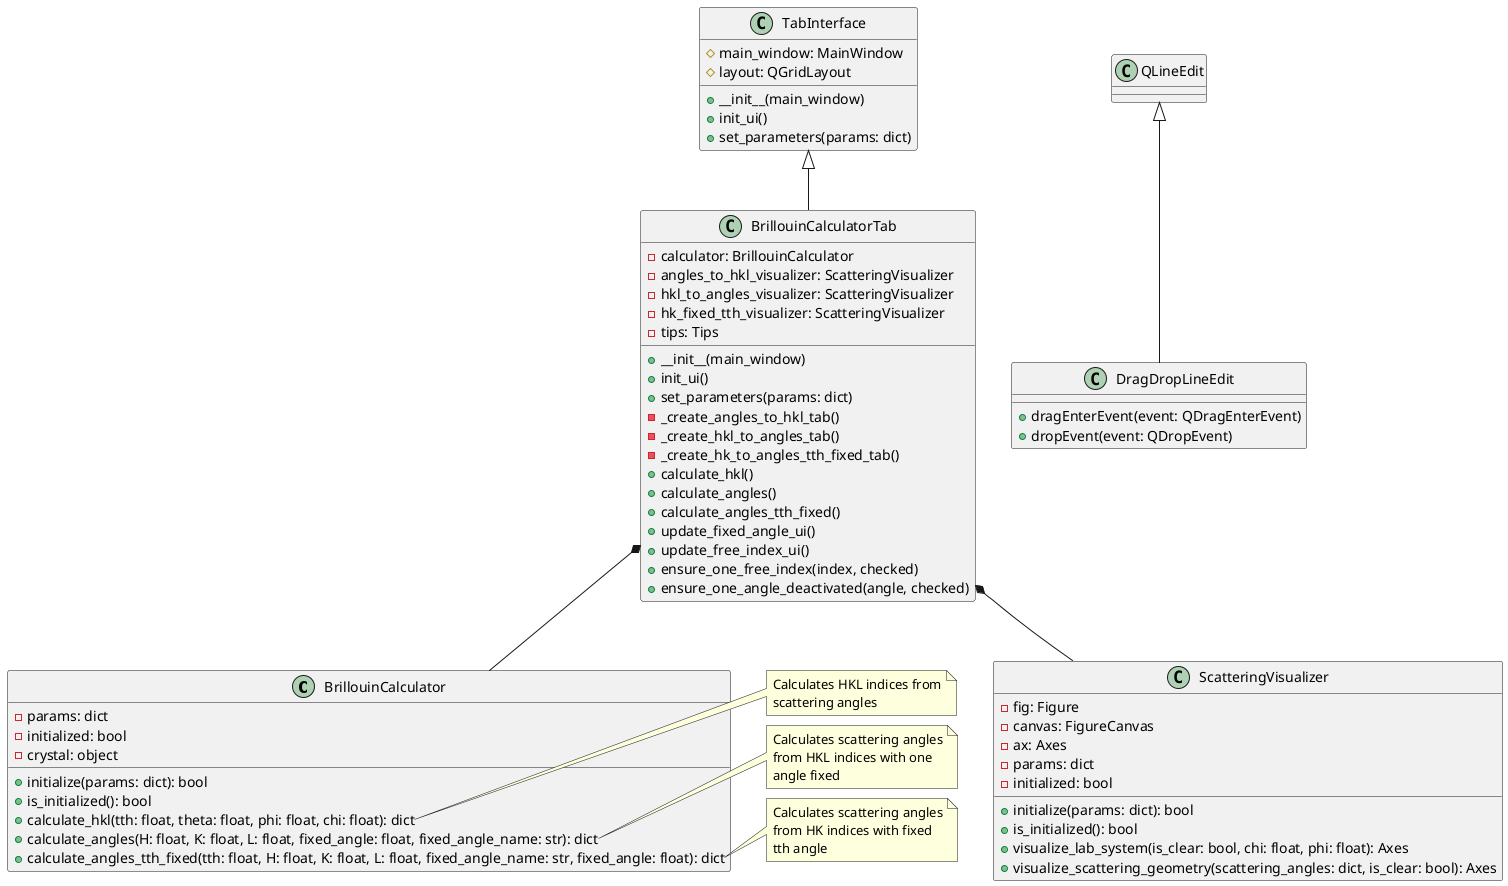 @startuml Brillouin Calculator

class BrillouinCalculator {
  - params: dict
  - initialized: bool
  - crystal: object
  + initialize(params: dict): bool
  + is_initialized(): bool
  + calculate_hkl(tth: float, theta: float, phi: float, chi: float): dict
  + calculate_angles(H: float, K: float, L: float, fixed_angle: float, fixed_angle_name: str): dict
  + calculate_angles_tth_fixed(tth: float, H: float, K: float, L: float, fixed_angle_name: str, fixed_angle: float): dict
}

class TabInterface {
  # main_window: MainWindow
  # layout: QGridLayout
  + __init__(main_window)
  + init_ui()
  + set_parameters(params: dict)
}

class BrillouinCalculatorTab {
  - calculator: BrillouinCalculator
  - angles_to_hkl_visualizer: ScatteringVisualizer
  - hkl_to_angles_visualizer: ScatteringVisualizer
  - hk_fixed_tth_visualizer: ScatteringVisualizer
  - tips: Tips
  + __init__(main_window)
  + init_ui()
  + set_parameters(params: dict)
  - _create_angles_to_hkl_tab()
  - _create_hkl_to_angles_tab()
  - _create_hk_to_angles_tth_fixed_tab()
  + calculate_hkl()
  + calculate_angles()
  + calculate_angles_tth_fixed()
  + update_fixed_angle_ui()
  + update_free_index_ui()
  + ensure_one_free_index(index, checked)
  + ensure_one_angle_deactivated(angle, checked)
}

class ScatteringVisualizer {
  - fig: Figure
  - canvas: FigureCanvas
  - ax: Axes
  - params: dict
  - initialized: bool
  + initialize(params: dict): bool
  + is_initialized(): bool
  + visualize_lab_system(is_clear: bool, chi: float, phi: float): Axes
  + visualize_scattering_geometry(scattering_angles: dict, is_clear: bool): Axes
}

class DragDropLineEdit {
  + dragEnterEvent(event: QDragEnterEvent)
  + dropEvent(event: QDropEvent)
}

TabInterface <|-- BrillouinCalculatorTab
BrillouinCalculatorTab *-- BrillouinCalculator
BrillouinCalculatorTab *-- ScatteringVisualizer
QLineEdit <|-- DragDropLineEdit

note right of BrillouinCalculator::calculate_hkl
  Calculates HKL indices from
  scattering angles
end note

note right of BrillouinCalculator::calculate_angles
  Calculates scattering angles
  from HKL indices with one
  angle fixed
end note

note right of BrillouinCalculator::calculate_angles_tth_fixed
  Calculates scattering angles
  from HK indices with fixed
  tth angle
end note

@enduml 
